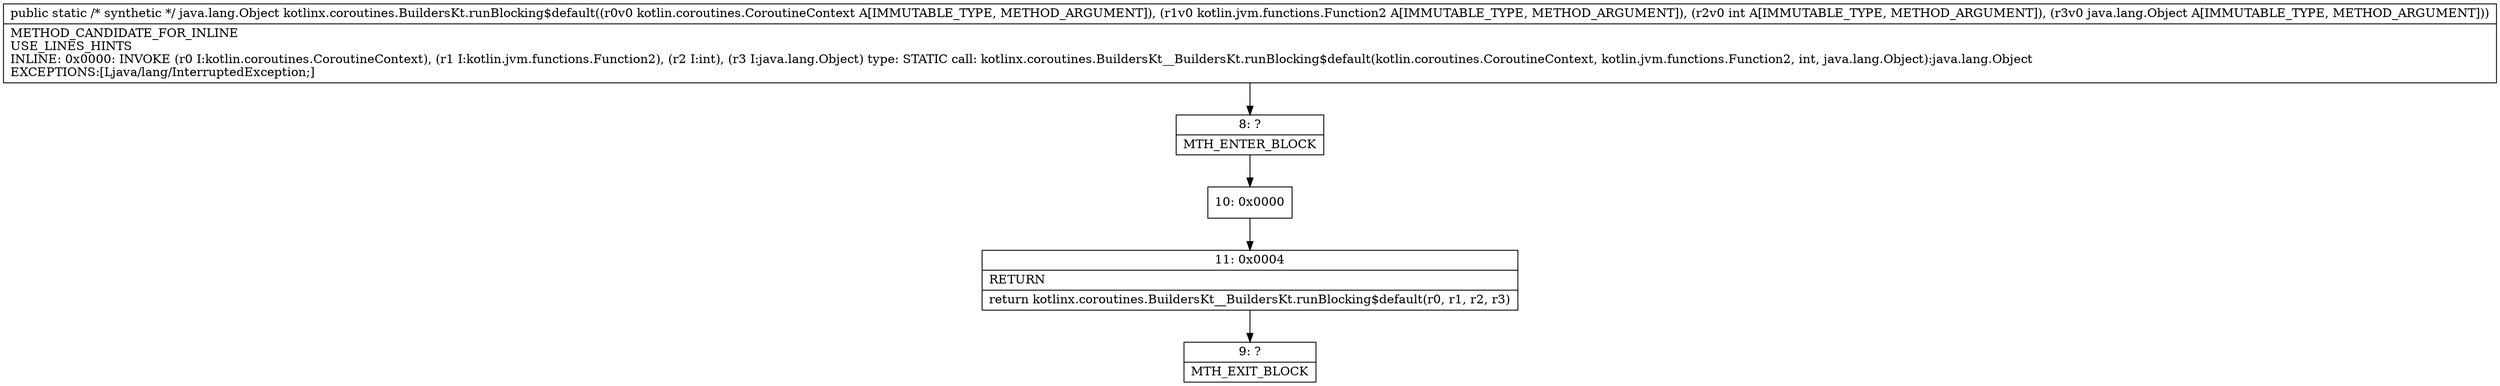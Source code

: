 digraph "CFG forkotlinx.coroutines.BuildersKt.runBlocking$default(Lkotlin\/coroutines\/CoroutineContext;Lkotlin\/jvm\/functions\/Function2;ILjava\/lang\/Object;)Ljava\/lang\/Object;" {
Node_8 [shape=record,label="{8\:\ ?|MTH_ENTER_BLOCK\l}"];
Node_10 [shape=record,label="{10\:\ 0x0000}"];
Node_11 [shape=record,label="{11\:\ 0x0004|RETURN\l|return kotlinx.coroutines.BuildersKt__BuildersKt.runBlocking$default(r0, r1, r2, r3)\l}"];
Node_9 [shape=record,label="{9\:\ ?|MTH_EXIT_BLOCK\l}"];
MethodNode[shape=record,label="{public static \/* synthetic *\/ java.lang.Object kotlinx.coroutines.BuildersKt.runBlocking$default((r0v0 kotlin.coroutines.CoroutineContext A[IMMUTABLE_TYPE, METHOD_ARGUMENT]), (r1v0 kotlin.jvm.functions.Function2 A[IMMUTABLE_TYPE, METHOD_ARGUMENT]), (r2v0 int A[IMMUTABLE_TYPE, METHOD_ARGUMENT]), (r3v0 java.lang.Object A[IMMUTABLE_TYPE, METHOD_ARGUMENT]))  | METHOD_CANDIDATE_FOR_INLINE\lUSE_LINES_HINTS\lINLINE: 0x0000: INVOKE  (r0 I:kotlin.coroutines.CoroutineContext), (r1 I:kotlin.jvm.functions.Function2), (r2 I:int), (r3 I:java.lang.Object) type: STATIC call: kotlinx.coroutines.BuildersKt__BuildersKt.runBlocking$default(kotlin.coroutines.CoroutineContext, kotlin.jvm.functions.Function2, int, java.lang.Object):java.lang.Object\lEXCEPTIONS:[Ljava\/lang\/InterruptedException;]\l}"];
MethodNode -> Node_8;Node_8 -> Node_10;
Node_10 -> Node_11;
Node_11 -> Node_9;
}

